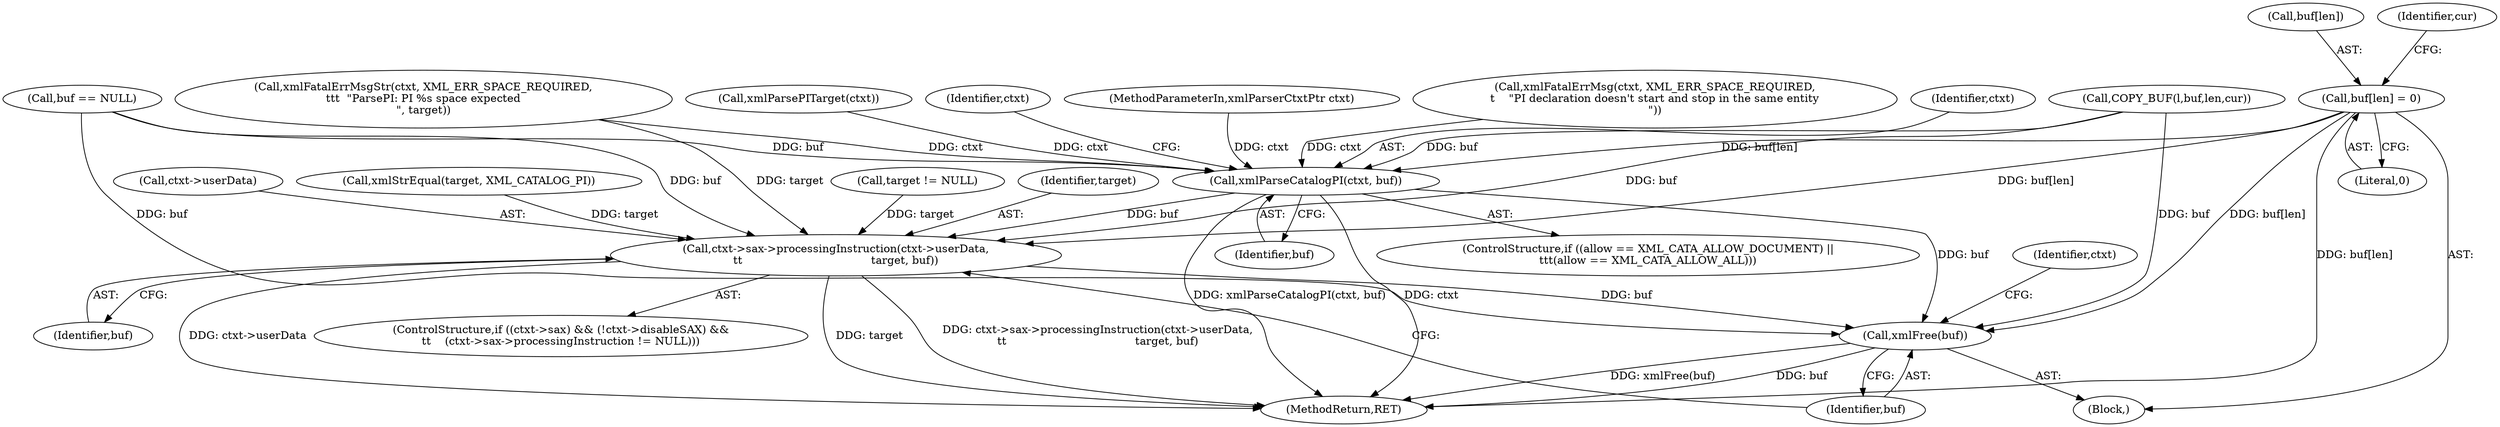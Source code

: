 digraph "0_Chrome_44a637b47793512bfb1d2589d43b8dc492a97629_0@array" {
"1000351" [label="(Call,buf[len] = 0)"];
"1000406" [label="(Call,xmlParseCatalogPI(ctxt, buf))"];
"1000426" [label="(Call,ctxt->sax->processingInstruction(ctxt->userData,\n\t\t                                     target, buf))"];
"1000432" [label="(Call,xmlFree(buf))"];
"1000433" [label="(Identifier,buf)"];
"1000443" [label="(Identifier,ctxt)"];
"1000355" [label="(Literal,0)"];
"1000106" [label="(MethodParameterIn,xmlParserCtxtPtr ctxt)"];
"1000375" [label="(Call,xmlFatalErrMsg(ctxt, XML_ERR_SPACE_REQUIRED,\n\t    \"PI declaration doesn't start and stop in the same entity\n\"))"];
"1000451" [label="(MethodReturn,RET)"];
"1000426" [label="(Call,ctxt->sax->processingInstruction(ctxt->userData,\n\t\t                                     target, buf))"];
"1000255" [label="(Call,xmlFatalErrMsgStr(ctxt, XML_ERR_SPACE_REQUIRED,\n\t\t\t  \"ParsePI: PI %s space expected\n\", target))"];
"1000431" [label="(Identifier,buf)"];
"1000407" [label="(Identifier,ctxt)"];
"1000432" [label="(Call,xmlFree(buf))"];
"1000427" [label="(Call,ctxt->userData)"];
"1000408" [label="(Identifier,buf)"];
"1000398" [label="(ControlStructure,if ((allow == XML_CATA_ALLOW_DOCUMENT) ||\n\t\t\t(allow == XML_CATA_ALLOW_ALL)))"];
"1000406" [label="(Call,xmlParseCatalogPI(ctxt, buf))"];
"1000390" [label="(Call,xmlStrEqual(target, XML_CATALOG_PI))"];
"1000159" [label="(Call,xmlParsePITarget(ctxt))"];
"1000165" [label="(Block,)"];
"1000352" [label="(Call,buf[len])"];
"1000358" [label="(Identifier,cur)"];
"1000234" [label="(Call,buf == NULL)"];
"1000351" [label="(Call,buf[len] = 0)"];
"1000329" [label="(Call,COPY_BUF(l,buf,len,cur))"];
"1000162" [label="(Call,target != NULL)"];
"1000412" [label="(Identifier,ctxt)"];
"1000430" [label="(Identifier,target)"];
"1000409" [label="(ControlStructure,if ((ctxt->sax) && (!ctxt->disableSAX) &&\n\t\t    (ctxt->sax->processingInstruction != NULL)))"];
"1000351" -> "1000165"  [label="AST: "];
"1000351" -> "1000355"  [label="CFG: "];
"1000352" -> "1000351"  [label="AST: "];
"1000355" -> "1000351"  [label="AST: "];
"1000358" -> "1000351"  [label="CFG: "];
"1000351" -> "1000451"  [label="DDG: buf[len]"];
"1000351" -> "1000406"  [label="DDG: buf[len]"];
"1000351" -> "1000426"  [label="DDG: buf[len]"];
"1000351" -> "1000432"  [label="DDG: buf[len]"];
"1000406" -> "1000398"  [label="AST: "];
"1000406" -> "1000408"  [label="CFG: "];
"1000407" -> "1000406"  [label="AST: "];
"1000408" -> "1000406"  [label="AST: "];
"1000412" -> "1000406"  [label="CFG: "];
"1000406" -> "1000451"  [label="DDG: ctxt"];
"1000406" -> "1000451"  [label="DDG: xmlParseCatalogPI(ctxt, buf)"];
"1000375" -> "1000406"  [label="DDG: ctxt"];
"1000159" -> "1000406"  [label="DDG: ctxt"];
"1000255" -> "1000406"  [label="DDG: ctxt"];
"1000106" -> "1000406"  [label="DDG: ctxt"];
"1000329" -> "1000406"  [label="DDG: buf"];
"1000234" -> "1000406"  [label="DDG: buf"];
"1000406" -> "1000426"  [label="DDG: buf"];
"1000406" -> "1000432"  [label="DDG: buf"];
"1000426" -> "1000409"  [label="AST: "];
"1000426" -> "1000431"  [label="CFG: "];
"1000427" -> "1000426"  [label="AST: "];
"1000430" -> "1000426"  [label="AST: "];
"1000431" -> "1000426"  [label="AST: "];
"1000433" -> "1000426"  [label="CFG: "];
"1000426" -> "1000451"  [label="DDG: ctxt->userData"];
"1000426" -> "1000451"  [label="DDG: ctxt->sax->processingInstruction(ctxt->userData,\n\t\t                                     target, buf)"];
"1000426" -> "1000451"  [label="DDG: target"];
"1000255" -> "1000426"  [label="DDG: target"];
"1000390" -> "1000426"  [label="DDG: target"];
"1000162" -> "1000426"  [label="DDG: target"];
"1000329" -> "1000426"  [label="DDG: buf"];
"1000234" -> "1000426"  [label="DDG: buf"];
"1000426" -> "1000432"  [label="DDG: buf"];
"1000432" -> "1000165"  [label="AST: "];
"1000432" -> "1000433"  [label="CFG: "];
"1000433" -> "1000432"  [label="AST: "];
"1000443" -> "1000432"  [label="CFG: "];
"1000432" -> "1000451"  [label="DDG: xmlFree(buf)"];
"1000432" -> "1000451"  [label="DDG: buf"];
"1000329" -> "1000432"  [label="DDG: buf"];
"1000234" -> "1000432"  [label="DDG: buf"];
}
